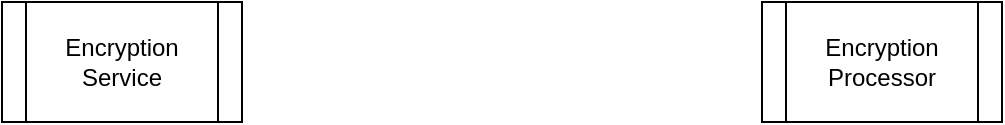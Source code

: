 <mxfile version="14.7.3" type="github"><diagram id="1aGJuePf_BVM-r2s707q" name="Page-1"><mxGraphModel dx="1422" dy="770" grid="1" gridSize="10" guides="1" tooltips="1" connect="1" arrows="1" fold="1" page="1" pageScale="1" pageWidth="850" pageHeight="1100" math="0" shadow="0"><root><mxCell id="0"/><mxCell id="1" parent="0"/><mxCell id="lKO-Uqx806Ok--WSERvU-3" value="Encryption Service" style="shape=process;whiteSpace=wrap;html=1;backgroundOutline=1;" vertex="1" parent="1"><mxGeometry x="150" y="140" width="120" height="60" as="geometry"/></mxCell><mxCell id="lKO-Uqx806Ok--WSERvU-4" value="Encryption Processor" style="shape=process;whiteSpace=wrap;html=1;backgroundOutline=1;" vertex="1" parent="1"><mxGeometry x="530" y="140" width="120" height="60" as="geometry"/></mxCell></root></mxGraphModel></diagram></mxfile>